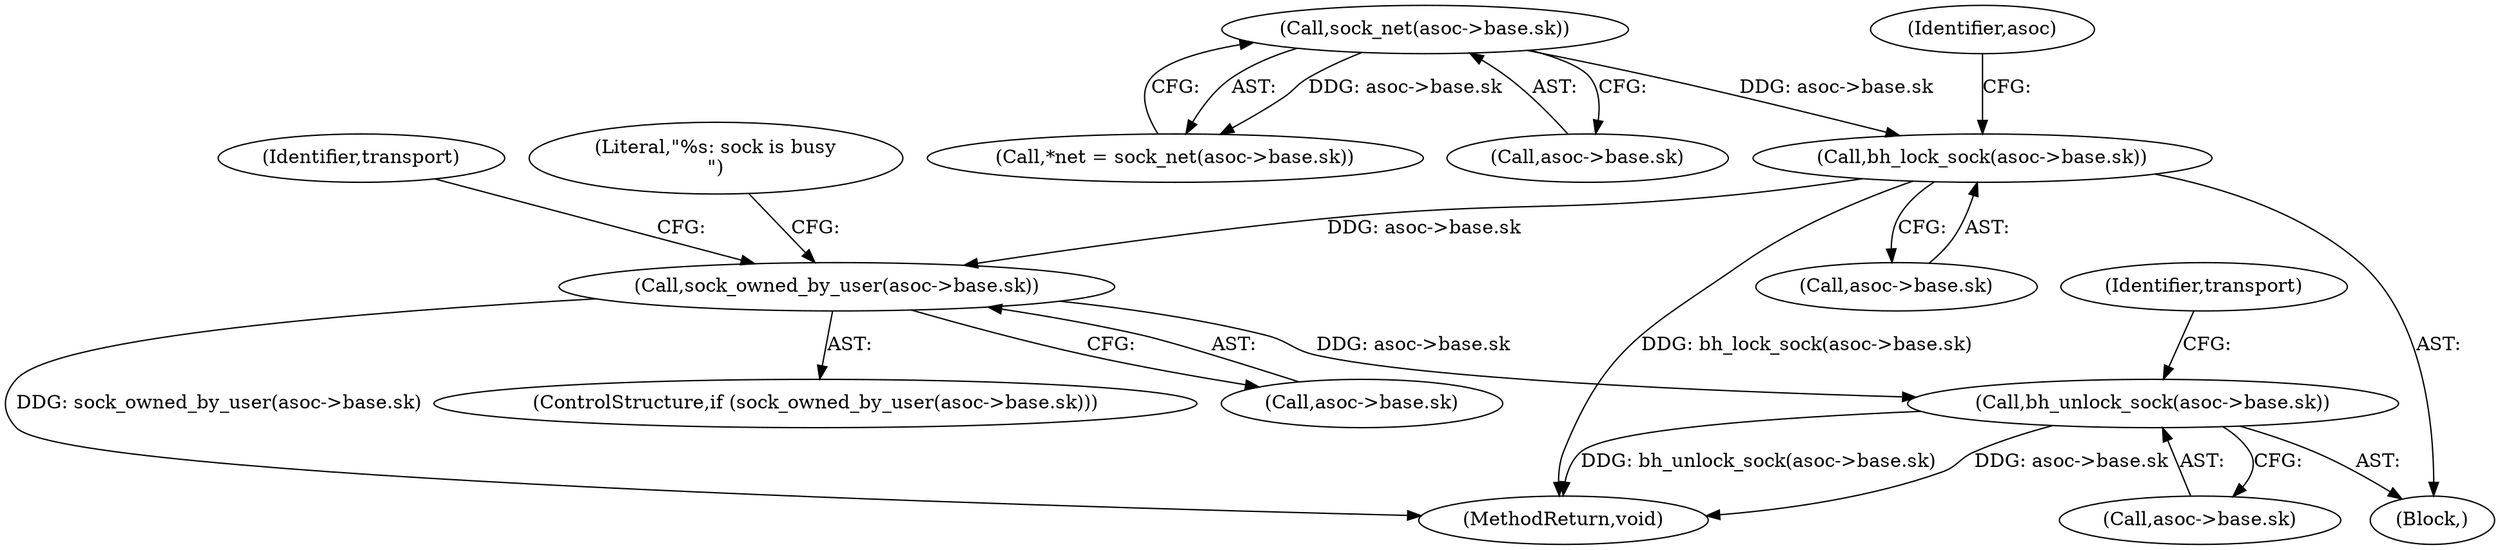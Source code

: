 digraph "1_linux_635682a14427d241bab7bbdeebb48a7d7b91638e@pointer" {
"1000130" [label="(Call,bh_lock_sock(asoc->base.sk))"];
"1000124" [label="(Call,sock_net(asoc->base.sk))"];
"1000137" [label="(Call,sock_owned_by_user(asoc->base.sk))"];
"1000196" [label="(Call,bh_unlock_sock(asoc->base.sk))"];
"1000204" [label="(MethodReturn,void)"];
"1000197" [label="(Call,asoc->base.sk)"];
"1000140" [label="(Identifier,asoc)"];
"1000125" [label="(Call,asoc->base.sk)"];
"1000164" [label="(Identifier,transport)"];
"1000196" [label="(Call,bh_unlock_sock(asoc->base.sk))"];
"1000138" [label="(Call,asoc->base.sk)"];
"1000122" [label="(Call,*net = sock_net(asoc->base.sk))"];
"1000136" [label="(ControlStructure,if (sock_owned_by_user(asoc->base.sk)))"];
"1000104" [label="(Block,)"];
"1000145" [label="(Literal,\"%s: sock is busy\n\")"];
"1000124" [label="(Call,sock_net(asoc->base.sk))"];
"1000203" [label="(Identifier,transport)"];
"1000137" [label="(Call,sock_owned_by_user(asoc->base.sk))"];
"1000131" [label="(Call,asoc->base.sk)"];
"1000130" [label="(Call,bh_lock_sock(asoc->base.sk))"];
"1000130" -> "1000104"  [label="AST: "];
"1000130" -> "1000131"  [label="CFG: "];
"1000131" -> "1000130"  [label="AST: "];
"1000140" -> "1000130"  [label="CFG: "];
"1000130" -> "1000204"  [label="DDG: bh_lock_sock(asoc->base.sk)"];
"1000124" -> "1000130"  [label="DDG: asoc->base.sk"];
"1000130" -> "1000137"  [label="DDG: asoc->base.sk"];
"1000124" -> "1000122"  [label="AST: "];
"1000124" -> "1000125"  [label="CFG: "];
"1000125" -> "1000124"  [label="AST: "];
"1000122" -> "1000124"  [label="CFG: "];
"1000124" -> "1000122"  [label="DDG: asoc->base.sk"];
"1000137" -> "1000136"  [label="AST: "];
"1000137" -> "1000138"  [label="CFG: "];
"1000138" -> "1000137"  [label="AST: "];
"1000145" -> "1000137"  [label="CFG: "];
"1000164" -> "1000137"  [label="CFG: "];
"1000137" -> "1000204"  [label="DDG: sock_owned_by_user(asoc->base.sk)"];
"1000137" -> "1000196"  [label="DDG: asoc->base.sk"];
"1000196" -> "1000104"  [label="AST: "];
"1000196" -> "1000197"  [label="CFG: "];
"1000197" -> "1000196"  [label="AST: "];
"1000203" -> "1000196"  [label="CFG: "];
"1000196" -> "1000204"  [label="DDG: asoc->base.sk"];
"1000196" -> "1000204"  [label="DDG: bh_unlock_sock(asoc->base.sk)"];
}
